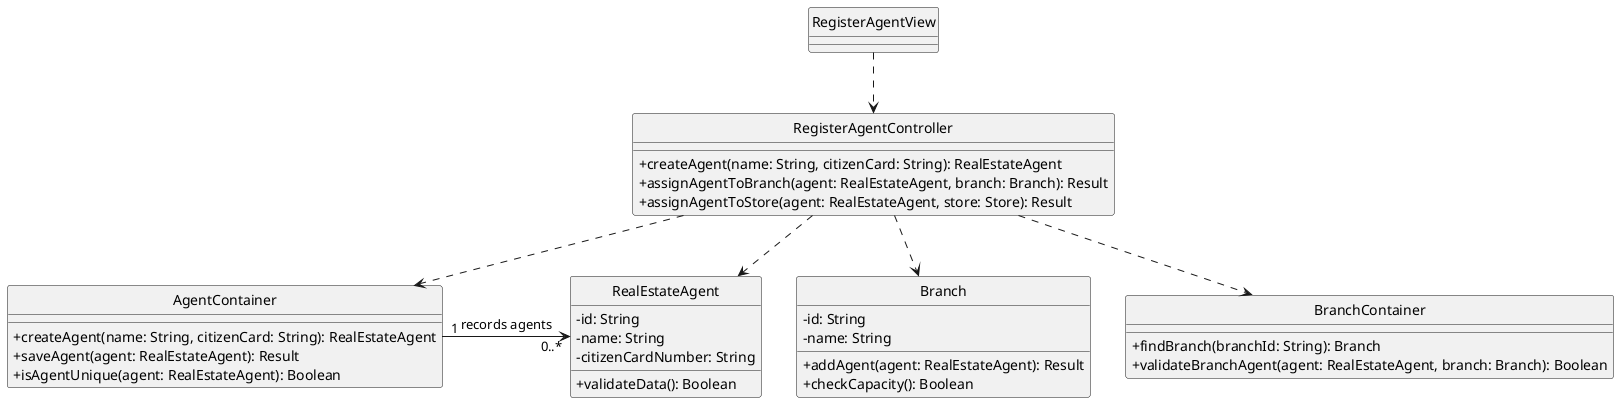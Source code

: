 @startuml
hide circle
skinparam classAttributeIconSize 0

class RegisterAgentView {
}

class RegisterAgentController {
    +createAgent(name: String, citizenCard: String): RealEstateAgent
    +assignAgentToBranch(agent: RealEstateAgent, branch: Branch): Result
    +assignAgentToStore(agent: RealEstateAgent, store: Store): Result
}

class RealEstateAgent {
    -id: String
    -name: String
    -citizenCardNumber: String
    +validateData(): Boolean
}

class Branch {
    -id: String
    -name: String
    +addAgent(agent: RealEstateAgent): Result
    +checkCapacity(): Boolean
}

class AgentContainer {
    +createAgent(name: String, citizenCard: String): RealEstateAgent
    +saveAgent(agent: RealEstateAgent): Result
    +isAgentUnique(agent: RealEstateAgent): Boolean
}

class BranchContainer {
    +findBranch(branchId: String): Branch
    +validateBranchAgent(agent: RealEstateAgent, branch: Branch): Boolean
}




AgentContainer "1" -right-> "0..*" RealEstateAgent : records agents


RegisterAgentView ..> RegisterAgentController
RegisterAgentController ..> RealEstateAgent
RegisterAgentController ..> BranchContainer
RegisterAgentController ..> AgentContainer
RegisterAgentController ..> Branch

@enduml
